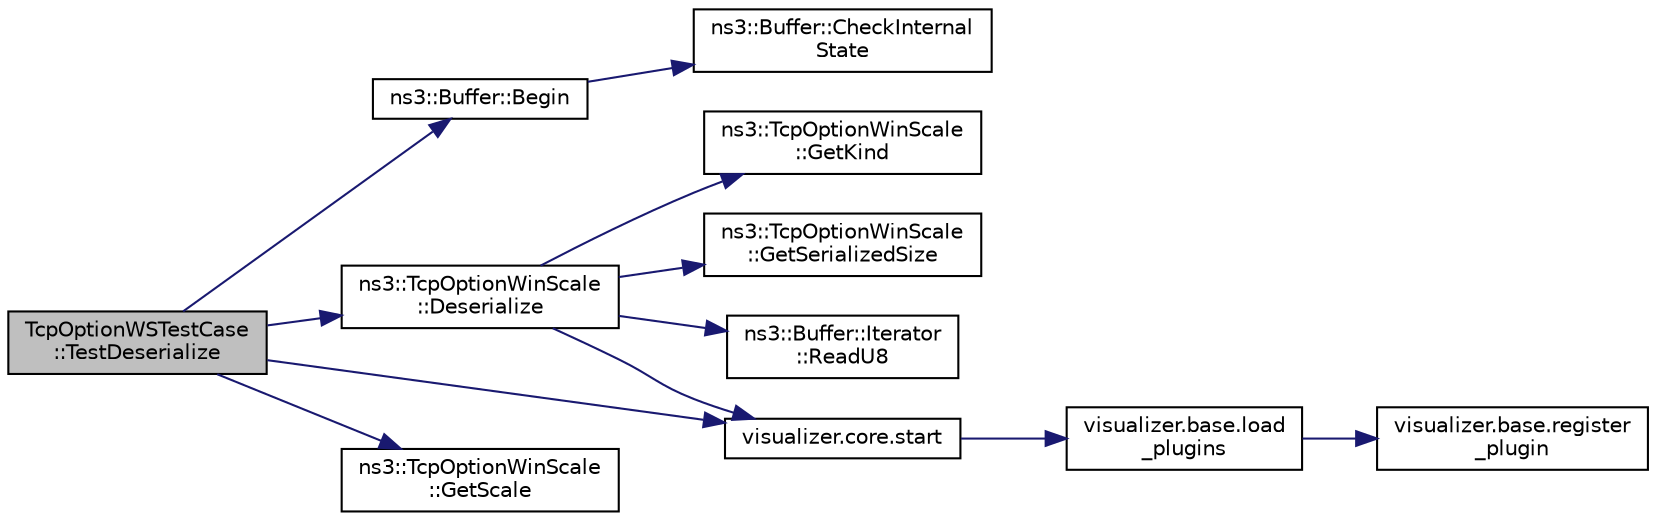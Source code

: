 digraph "TcpOptionWSTestCase::TestDeserialize"
{
 // LATEX_PDF_SIZE
  edge [fontname="Helvetica",fontsize="10",labelfontname="Helvetica",labelfontsize="10"];
  node [fontname="Helvetica",fontsize="10",shape=record];
  rankdir="LR";
  Node1 [label="TcpOptionWSTestCase\l::TestDeserialize",height=0.2,width=0.4,color="black", fillcolor="grey75", style="filled", fontcolor="black",tooltip="Deserialization test."];
  Node1 -> Node2 [color="midnightblue",fontsize="10",style="solid",fontname="Helvetica"];
  Node2 [label="ns3::Buffer::Begin",height=0.2,width=0.4,color="black", fillcolor="white", style="filled",URL="$classns3_1_1_buffer.html#acb977a0179de9abe4e295ce22023b4ca",tooltip=" "];
  Node2 -> Node3 [color="midnightblue",fontsize="10",style="solid",fontname="Helvetica"];
  Node3 [label="ns3::Buffer::CheckInternal\lState",height=0.2,width=0.4,color="black", fillcolor="white", style="filled",URL="$classns3_1_1_buffer.html#a200897ee202518b0d2bf91ead4e82be9",tooltip="Checks the internal buffer structures consistency."];
  Node1 -> Node4 [color="midnightblue",fontsize="10",style="solid",fontname="Helvetica"];
  Node4 [label="ns3::TcpOptionWinScale\l::Deserialize",height=0.2,width=0.4,color="black", fillcolor="white", style="filled",URL="$classns3_1_1_tcp_option_win_scale.html#a9148d24a4497a28e1b99d2946ca56421",tooltip="Deserialize the Option from a buffer iterator."];
  Node4 -> Node5 [color="midnightblue",fontsize="10",style="solid",fontname="Helvetica"];
  Node5 [label="ns3::TcpOptionWinScale\l::GetKind",height=0.2,width=0.4,color="black", fillcolor="white", style="filled",URL="$classns3_1_1_tcp_option_win_scale.html#a33ede42fc3c0db0278a22447f56d7d74",tooltip="Get the ‘kind’ (as in RFC 793) of this option."];
  Node4 -> Node6 [color="midnightblue",fontsize="10",style="solid",fontname="Helvetica"];
  Node6 [label="ns3::TcpOptionWinScale\l::GetSerializedSize",height=0.2,width=0.4,color="black", fillcolor="white", style="filled",URL="$classns3_1_1_tcp_option_win_scale.html#a7bcc00939f3e3001562cc4bc658e132e",tooltip="Returns number of bytes required for Option serialization."];
  Node4 -> Node7 [color="midnightblue",fontsize="10",style="solid",fontname="Helvetica"];
  Node7 [label="ns3::Buffer::Iterator\l::ReadU8",height=0.2,width=0.4,color="black", fillcolor="white", style="filled",URL="$classns3_1_1_buffer_1_1_iterator.html#a7d7d5299e27ecf41aef37e315984ad5a",tooltip=" "];
  Node4 -> Node8 [color="midnightblue",fontsize="10",style="solid",fontname="Helvetica"];
  Node8 [label="visualizer.core.start",height=0.2,width=0.4,color="black", fillcolor="white", style="filled",URL="$namespacevisualizer_1_1core.html#a2a35e5d8a34af358b508dac8635754e0",tooltip=" "];
  Node8 -> Node9 [color="midnightblue",fontsize="10",style="solid",fontname="Helvetica"];
  Node9 [label="visualizer.base.load\l_plugins",height=0.2,width=0.4,color="black", fillcolor="white", style="filled",URL="$namespacevisualizer_1_1base.html#ad171497a5ff1afe0a73bedaebf35448f",tooltip=" "];
  Node9 -> Node10 [color="midnightblue",fontsize="10",style="solid",fontname="Helvetica"];
  Node10 [label="visualizer.base.register\l_plugin",height=0.2,width=0.4,color="black", fillcolor="white", style="filled",URL="$namespacevisualizer_1_1base.html#a6b0ffcff1e17ec4027496f50177e5b9e",tooltip=" "];
  Node1 -> Node11 [color="midnightblue",fontsize="10",style="solid",fontname="Helvetica"];
  Node11 [label="ns3::TcpOptionWinScale\l::GetScale",height=0.2,width=0.4,color="black", fillcolor="white", style="filled",URL="$classns3_1_1_tcp_option_win_scale.html#abf8428afad56e2e3abedaa50f7135edc",tooltip="Get the scale value (uint8_t)"];
  Node1 -> Node8 [color="midnightblue",fontsize="10",style="solid",fontname="Helvetica"];
}
